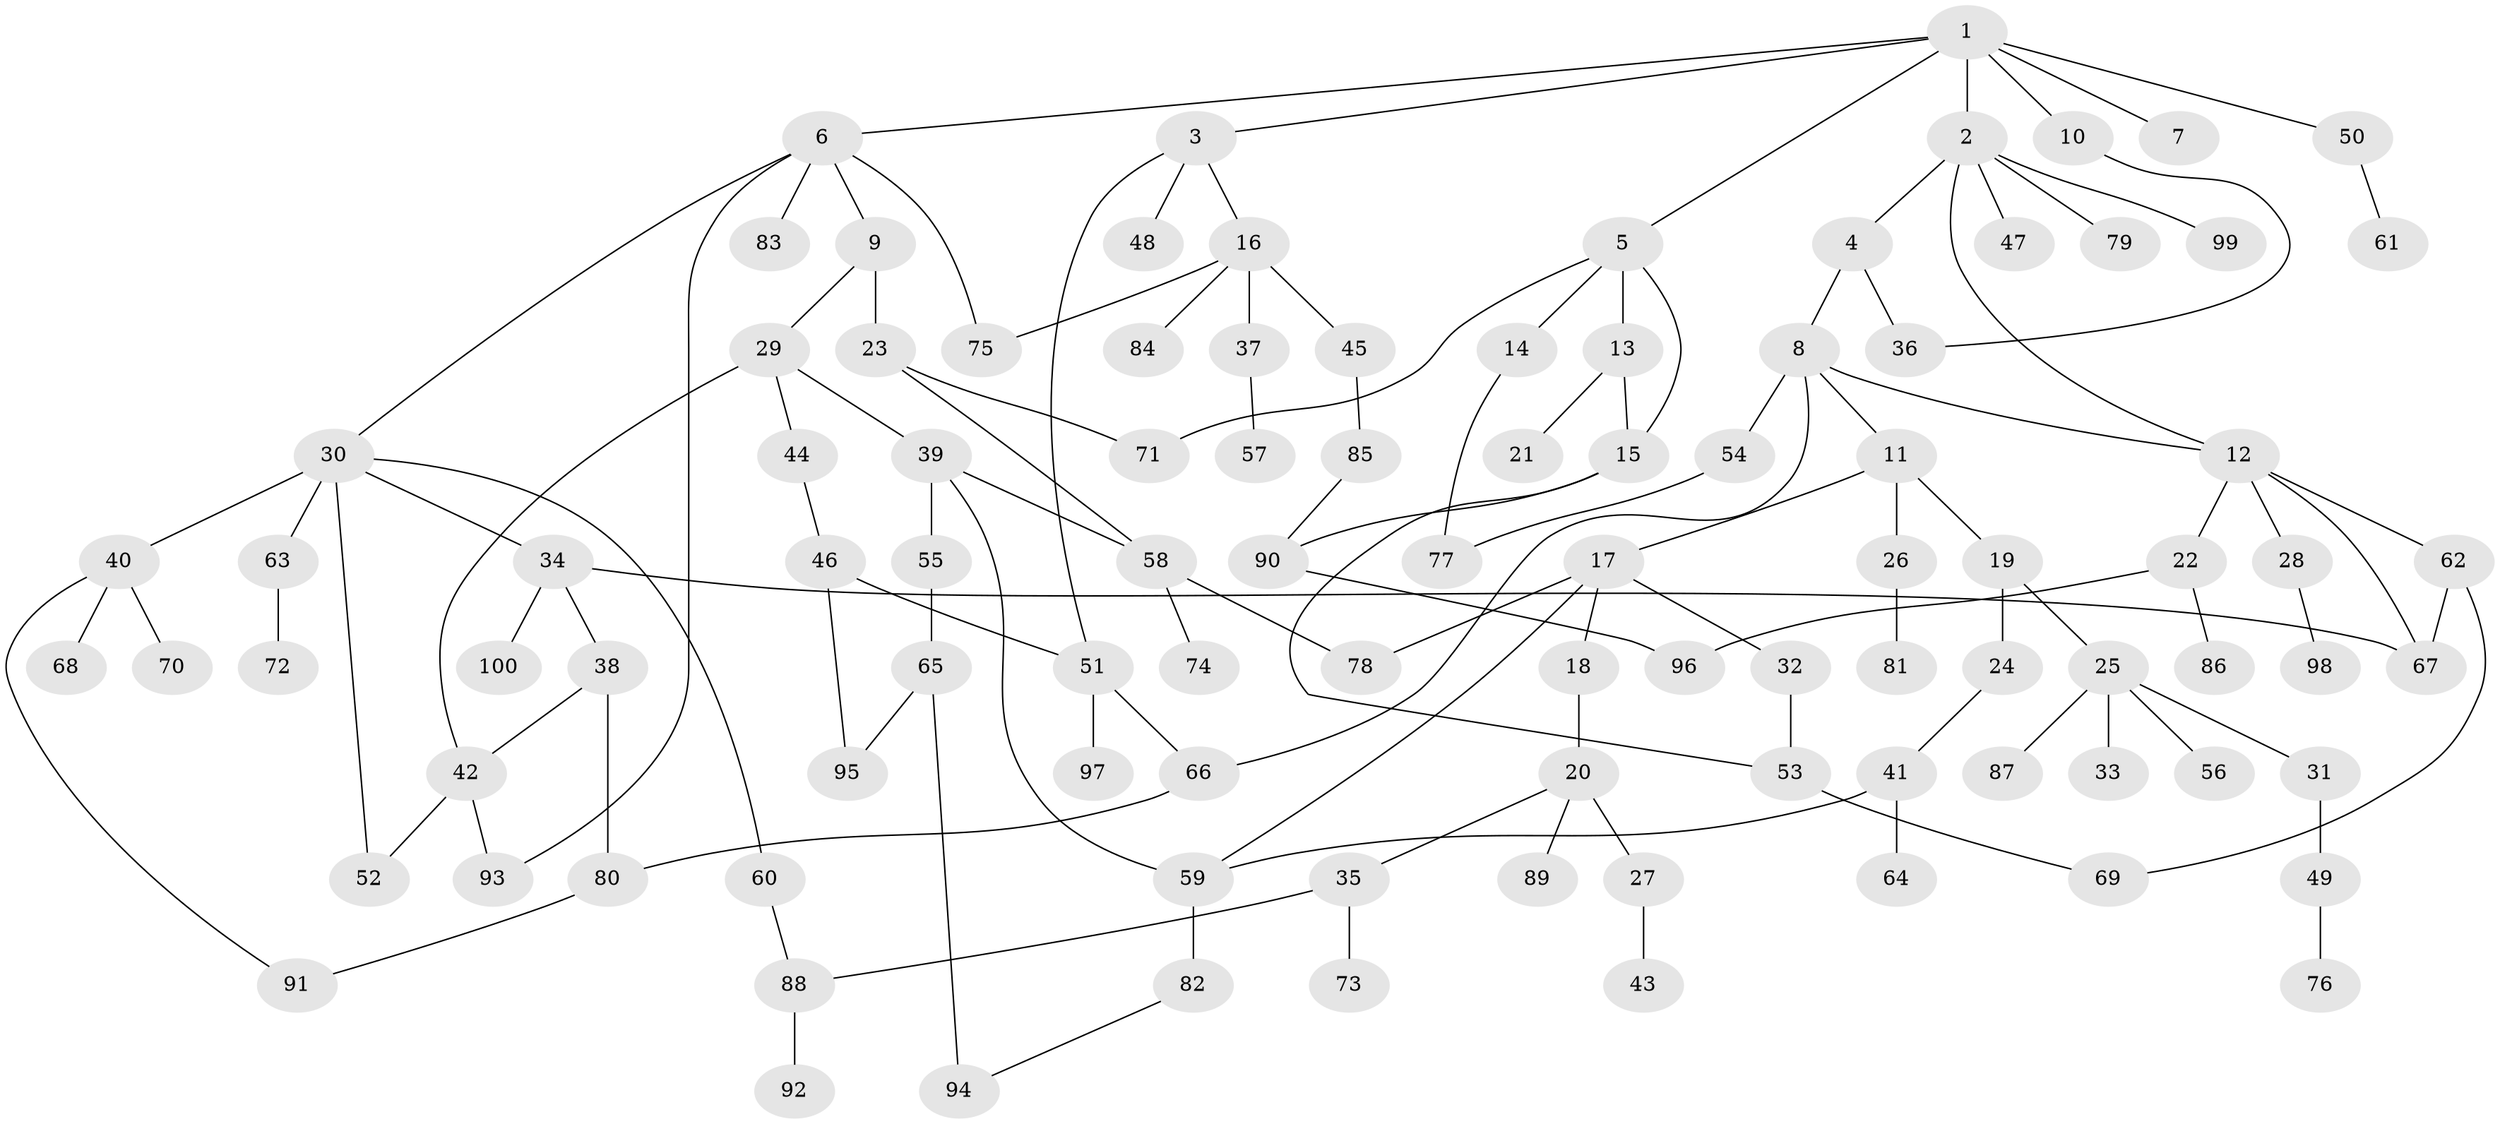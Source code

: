 // Generated by graph-tools (version 1.1) at 2025/38/02/21/25 10:38:51]
// undirected, 100 vertices, 125 edges
graph export_dot {
graph [start="1"]
  node [color=gray90,style=filled];
  1;
  2;
  3;
  4;
  5;
  6;
  7;
  8;
  9;
  10;
  11;
  12;
  13;
  14;
  15;
  16;
  17;
  18;
  19;
  20;
  21;
  22;
  23;
  24;
  25;
  26;
  27;
  28;
  29;
  30;
  31;
  32;
  33;
  34;
  35;
  36;
  37;
  38;
  39;
  40;
  41;
  42;
  43;
  44;
  45;
  46;
  47;
  48;
  49;
  50;
  51;
  52;
  53;
  54;
  55;
  56;
  57;
  58;
  59;
  60;
  61;
  62;
  63;
  64;
  65;
  66;
  67;
  68;
  69;
  70;
  71;
  72;
  73;
  74;
  75;
  76;
  77;
  78;
  79;
  80;
  81;
  82;
  83;
  84;
  85;
  86;
  87;
  88;
  89;
  90;
  91;
  92;
  93;
  94;
  95;
  96;
  97;
  98;
  99;
  100;
  1 -- 2;
  1 -- 3;
  1 -- 5;
  1 -- 6;
  1 -- 7;
  1 -- 10;
  1 -- 50;
  2 -- 4;
  2 -- 47;
  2 -- 79;
  2 -- 99;
  2 -- 12;
  3 -- 16;
  3 -- 48;
  3 -- 51;
  4 -- 8;
  4 -- 36;
  5 -- 13;
  5 -- 14;
  5 -- 15;
  5 -- 71;
  6 -- 9;
  6 -- 30;
  6 -- 83;
  6 -- 93;
  6 -- 75;
  8 -- 11;
  8 -- 12;
  8 -- 54;
  8 -- 66;
  9 -- 23;
  9 -- 29;
  10 -- 36;
  11 -- 17;
  11 -- 19;
  11 -- 26;
  12 -- 22;
  12 -- 28;
  12 -- 62;
  12 -- 67;
  13 -- 21;
  13 -- 15;
  14 -- 77;
  15 -- 90;
  15 -- 53;
  16 -- 37;
  16 -- 45;
  16 -- 75;
  16 -- 84;
  17 -- 18;
  17 -- 32;
  17 -- 78;
  17 -- 59;
  18 -- 20;
  19 -- 24;
  19 -- 25;
  20 -- 27;
  20 -- 35;
  20 -- 89;
  22 -- 86;
  22 -- 96;
  23 -- 58;
  23 -- 71;
  24 -- 41;
  25 -- 31;
  25 -- 33;
  25 -- 56;
  25 -- 87;
  26 -- 81;
  27 -- 43;
  28 -- 98;
  29 -- 39;
  29 -- 44;
  29 -- 42;
  30 -- 34;
  30 -- 40;
  30 -- 60;
  30 -- 63;
  30 -- 52;
  31 -- 49;
  32 -- 53;
  34 -- 38;
  34 -- 100;
  34 -- 67;
  35 -- 73;
  35 -- 88;
  37 -- 57;
  38 -- 42;
  38 -- 80;
  39 -- 55;
  39 -- 58;
  39 -- 59;
  40 -- 68;
  40 -- 70;
  40 -- 91;
  41 -- 64;
  41 -- 59;
  42 -- 52;
  42 -- 93;
  44 -- 46;
  45 -- 85;
  46 -- 95;
  46 -- 51;
  49 -- 76;
  50 -- 61;
  51 -- 66;
  51 -- 97;
  53 -- 69;
  54 -- 77;
  55 -- 65;
  58 -- 74;
  58 -- 78;
  59 -- 82;
  60 -- 88;
  62 -- 67;
  62 -- 69;
  63 -- 72;
  65 -- 95;
  65 -- 94;
  66 -- 80;
  80 -- 91;
  82 -- 94;
  85 -- 90;
  88 -- 92;
  90 -- 96;
}
